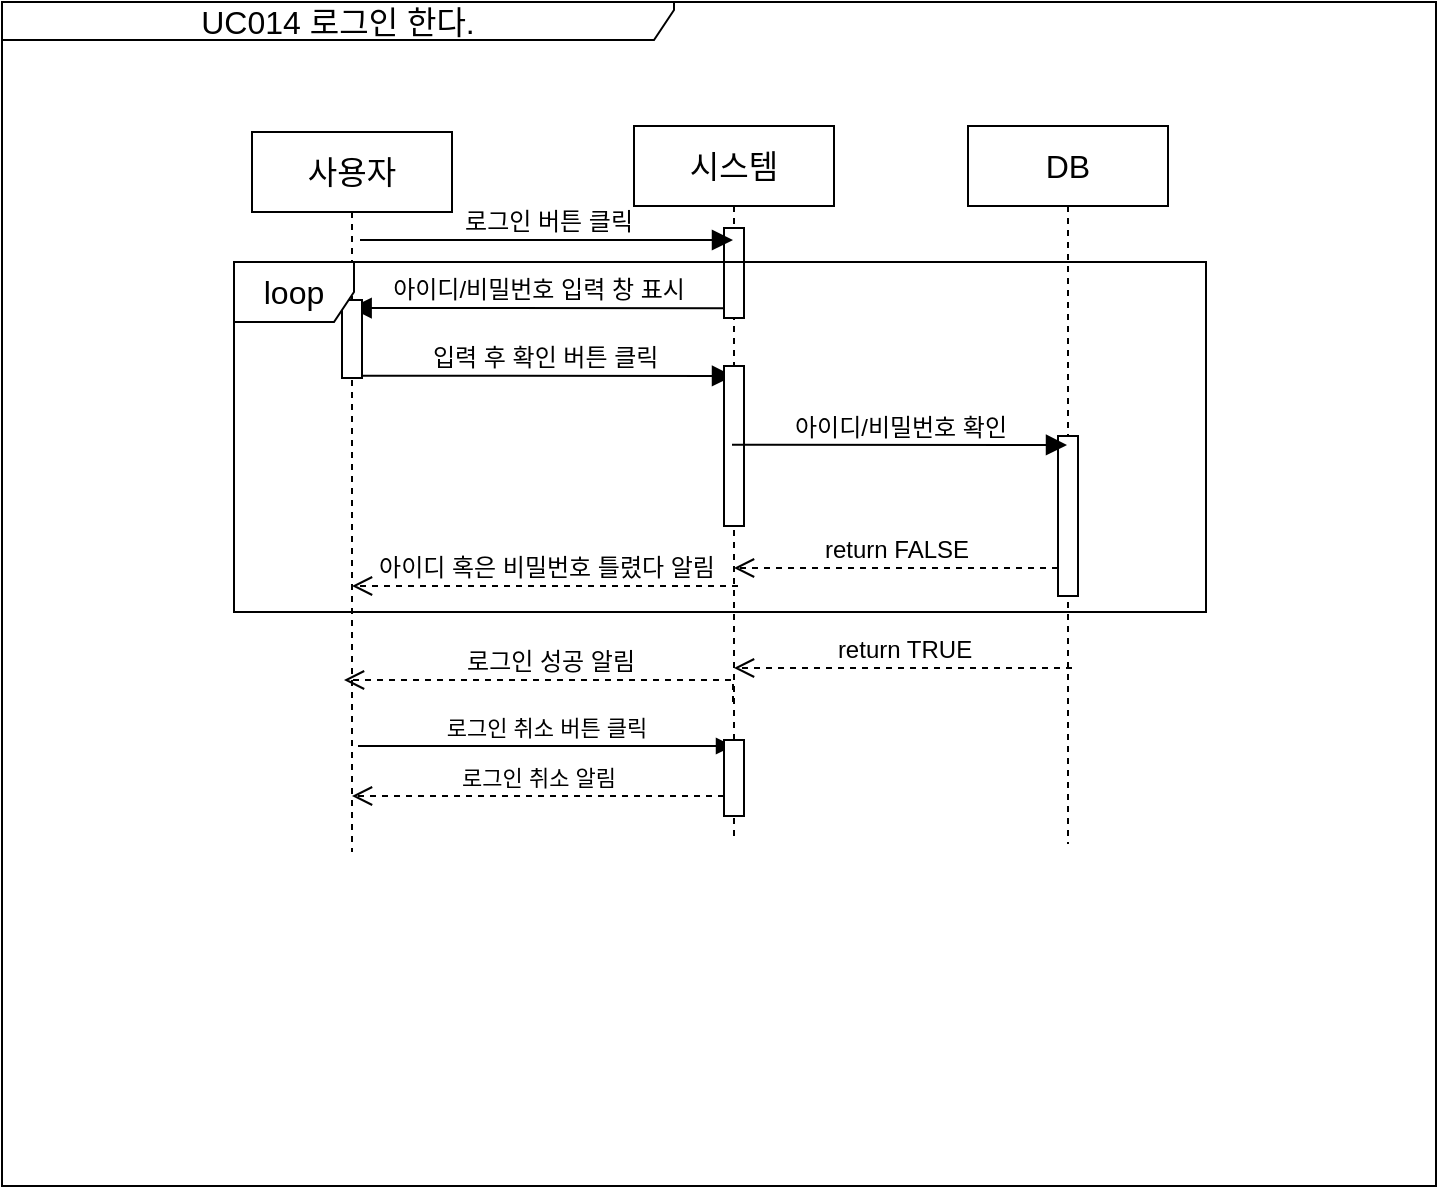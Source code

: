 <mxfile version="21.3.7" type="device">
  <diagram name="페이지-1" id="1ZYEjAXaOIrbMav5gU2F">
    <mxGraphModel dx="1636" dy="973" grid="0" gridSize="10" guides="1" tooltips="1" connect="1" arrows="1" fold="1" page="0" pageScale="1" pageWidth="827" pageHeight="1169" math="0" shadow="0">
      <root>
        <mxCell id="0" />
        <mxCell id="1" parent="0" />
        <mxCell id="3t_y-RV0TSokjo_L7L0G-1" value="사용자" style="shape=umlLifeline;perimeter=lifelinePerimeter;whiteSpace=wrap;html=1;container=1;dropTarget=0;collapsible=0;recursiveResize=0;outlineConnect=0;portConstraint=eastwest;newEdgeStyle={&quot;edgeStyle&quot;:&quot;elbowEdgeStyle&quot;,&quot;elbow&quot;:&quot;vertical&quot;,&quot;curved&quot;:0,&quot;rounded&quot;:0};fontSize=16;" parent="1" vertex="1">
          <mxGeometry x="-88" y="-57" width="100" height="360" as="geometry" />
        </mxCell>
        <mxCell id="3t_y-RV0TSokjo_L7L0G-2" value="시스템" style="shape=umlLifeline;perimeter=lifelinePerimeter;whiteSpace=wrap;html=1;container=1;dropTarget=0;collapsible=0;recursiveResize=0;outlineConnect=0;portConstraint=eastwest;newEdgeStyle={&quot;edgeStyle&quot;:&quot;elbowEdgeStyle&quot;,&quot;elbow&quot;:&quot;vertical&quot;,&quot;curved&quot;:0,&quot;rounded&quot;:0};fontSize=16;" parent="1" vertex="1">
          <mxGeometry x="103" y="-60" width="100" height="357" as="geometry" />
        </mxCell>
        <mxCell id="BMKQyzHCi9uy5LNqbn66-1" value="UC014 로그인 한다." style="shape=umlFrame;whiteSpace=wrap;html=1;pointerEvents=0;fontSize=16;width=336;height=19;" parent="1" vertex="1">
          <mxGeometry x="-213" y="-122" width="717" height="592" as="geometry" />
        </mxCell>
        <mxCell id="7sOp8VvWY2KY5_nVOXm8-1" value="DB" style="shape=umlLifeline;perimeter=lifelinePerimeter;whiteSpace=wrap;html=1;container=1;dropTarget=0;collapsible=0;recursiveResize=0;outlineConnect=0;portConstraint=eastwest;newEdgeStyle={&quot;edgeStyle&quot;:&quot;elbowEdgeStyle&quot;,&quot;elbow&quot;:&quot;vertical&quot;,&quot;curved&quot;:0,&quot;rounded&quot;:0};fontSize=16;" parent="1" vertex="1">
          <mxGeometry x="270" y="-60" width="100" height="359" as="geometry" />
        </mxCell>
        <mxCell id="7sOp8VvWY2KY5_nVOXm8-9" value="" style="html=1;points=[];perimeter=orthogonalPerimeter;outlineConnect=0;targetShapes=umlLifeline;portConstraint=eastwest;newEdgeStyle={&quot;edgeStyle&quot;:&quot;elbowEdgeStyle&quot;,&quot;elbow&quot;:&quot;vertical&quot;,&quot;curved&quot;:0,&quot;rounded&quot;:0};fontSize=16;" parent="7sOp8VvWY2KY5_nVOXm8-1" vertex="1">
          <mxGeometry x="45" y="155" width="10" height="80" as="geometry" />
        </mxCell>
        <mxCell id="7sOp8VvWY2KY5_nVOXm8-2" value="" style="html=1;points=[];perimeter=orthogonalPerimeter;outlineConnect=0;targetShapes=umlLifeline;portConstraint=eastwest;newEdgeStyle={&quot;edgeStyle&quot;:&quot;elbowEdgeStyle&quot;,&quot;elbow&quot;:&quot;vertical&quot;,&quot;curved&quot;:0,&quot;rounded&quot;:0};fontSize=16;" parent="1" vertex="1">
          <mxGeometry x="148" y="-9" width="10" height="45" as="geometry" />
        </mxCell>
        <mxCell id="7sOp8VvWY2KY5_nVOXm8-3" value="로그인 버튼 클릭" style="html=1;verticalAlign=bottom;endArrow=block;edgeStyle=elbowEdgeStyle;elbow=vertical;curved=0;rounded=0;fontSize=12;startSize=8;endSize=8;exitX=0.54;exitY=0.4;exitDx=0;exitDy=0;exitPerimeter=0;" parent="1" edge="1">
          <mxGeometry width="80" relative="1" as="geometry">
            <mxPoint x="-34" y="-3" as="sourcePoint" />
            <mxPoint x="152.5" y="-3.471" as="targetPoint" />
          </mxGeometry>
        </mxCell>
        <mxCell id="7sOp8VvWY2KY5_nVOXm8-4" value="아이디/비밀번호 입력 창 표시" style="html=1;verticalAlign=bottom;endArrow=block;edgeStyle=elbowEdgeStyle;elbow=vertical;curved=0;rounded=0;fontSize=12;startSize=8;endSize=8;" parent="1" edge="1">
          <mxGeometry width="80" relative="1" as="geometry">
            <mxPoint x="148" y="31.118" as="sourcePoint" />
            <mxPoint x="-38.676" y="31.118" as="targetPoint" />
          </mxGeometry>
        </mxCell>
        <mxCell id="7sOp8VvWY2KY5_nVOXm8-5" value="" style="html=1;points=[];perimeter=orthogonalPerimeter;outlineConnect=0;targetShapes=umlLifeline;portConstraint=eastwest;newEdgeStyle={&quot;edgeStyle&quot;:&quot;elbowEdgeStyle&quot;,&quot;elbow&quot;:&quot;vertical&quot;,&quot;curved&quot;:0,&quot;rounded&quot;:0};fontSize=16;" parent="1" vertex="1">
          <mxGeometry x="-43" y="27" width="10" height="39" as="geometry" />
        </mxCell>
        <mxCell id="7sOp8VvWY2KY5_nVOXm8-6" value="입력 후 확인 버튼 클릭&amp;nbsp;" style="html=1;verticalAlign=bottom;endArrow=block;edgeStyle=elbowEdgeStyle;elbow=vertical;curved=0;rounded=0;fontSize=12;startSize=8;endSize=8;" parent="1" target="3t_y-RV0TSokjo_L7L0G-2" edge="1">
          <mxGeometry width="80" relative="1" as="geometry">
            <mxPoint x="-33" y="64.82" as="sourcePoint" />
            <mxPoint x="47" y="64.82" as="targetPoint" />
          </mxGeometry>
        </mxCell>
        <mxCell id="7sOp8VvWY2KY5_nVOXm8-7" value="" style="html=1;points=[];perimeter=orthogonalPerimeter;outlineConnect=0;targetShapes=umlLifeline;portConstraint=eastwest;newEdgeStyle={&quot;edgeStyle&quot;:&quot;elbowEdgeStyle&quot;,&quot;elbow&quot;:&quot;vertical&quot;,&quot;curved&quot;:0,&quot;rounded&quot;:0};fontSize=16;" parent="1" vertex="1">
          <mxGeometry x="148" y="60" width="10" height="80" as="geometry" />
        </mxCell>
        <mxCell id="7sOp8VvWY2KY5_nVOXm8-8" value="아이디/비밀번호 확인" style="html=1;verticalAlign=bottom;endArrow=block;edgeStyle=elbowEdgeStyle;elbow=vertical;curved=0;rounded=0;fontSize=12;startSize=8;endSize=8;" parent="1" target="7sOp8VvWY2KY5_nVOXm8-1" edge="1">
          <mxGeometry width="80" relative="1" as="geometry">
            <mxPoint x="152" y="99.41" as="sourcePoint" />
            <mxPoint x="232" y="99.41" as="targetPoint" />
          </mxGeometry>
        </mxCell>
        <mxCell id="7sOp8VvWY2KY5_nVOXm8-11" value="return TRUE" style="html=1;verticalAlign=bottom;endArrow=open;dashed=1;endSize=8;edgeStyle=elbowEdgeStyle;elbow=vertical;curved=0;rounded=0;fontSize=12;" parent="1" target="3t_y-RV0TSokjo_L7L0G-2" edge="1">
          <mxGeometry relative="1" as="geometry">
            <mxPoint x="322" y="211" as="sourcePoint" />
            <mxPoint x="156" y="200" as="targetPoint" />
            <Array as="points" />
          </mxGeometry>
        </mxCell>
        <mxCell id="7sOp8VvWY2KY5_nVOXm8-13" value="loop" style="shape=umlFrame;whiteSpace=wrap;html=1;pointerEvents=0;fontSize=16;" parent="1" vertex="1">
          <mxGeometry x="-97" y="8" width="486" height="175" as="geometry" />
        </mxCell>
        <mxCell id="7sOp8VvWY2KY5_nVOXm8-14" value="return FALSE" style="html=1;verticalAlign=bottom;endArrow=open;dashed=1;endSize=8;edgeStyle=elbowEdgeStyle;elbow=vertical;curved=0;rounded=0;fontSize=12;" parent="1" source="7sOp8VvWY2KY5_nVOXm8-9" edge="1">
          <mxGeometry relative="1" as="geometry">
            <mxPoint x="181" y="87" as="sourcePoint" />
            <mxPoint x="153" y="161" as="targetPoint" />
            <Array as="points">
              <mxPoint x="319" y="161" />
            </Array>
          </mxGeometry>
        </mxCell>
        <mxCell id="7sOp8VvWY2KY5_nVOXm8-15" value="로그인 성공 알림" style="html=1;verticalAlign=bottom;endArrow=open;dashed=1;endSize=8;edgeStyle=elbowEdgeStyle;elbow=vertical;curved=0;rounded=0;fontSize=12;" parent="1" edge="1">
          <mxGeometry relative="1" as="geometry">
            <mxPoint x="152.5" y="228" as="sourcePoint" />
            <mxPoint x="-42" y="217" as="targetPoint" />
            <Array as="points">
              <mxPoint x="68" y="217" />
            </Array>
          </mxGeometry>
        </mxCell>
        <mxCell id="7sOp8VvWY2KY5_nVOXm8-17" value="아이디 혹은 비밀번호 틀렸다 알림" style="html=1;verticalAlign=bottom;endArrow=open;dashed=1;endSize=8;edgeStyle=elbowEdgeStyle;elbow=vertical;curved=0;rounded=0;fontSize=12;" parent="1" target="3t_y-RV0TSokjo_L7L0G-1" edge="1">
          <mxGeometry relative="1" as="geometry">
            <mxPoint x="155" y="170" as="sourcePoint" />
            <mxPoint x="75" y="170" as="targetPoint" />
          </mxGeometry>
        </mxCell>
        <mxCell id="Un5ZzFzQ4smaFUyI1WfV-2" value="로그인 취소 버튼 클릭" style="html=1;verticalAlign=bottom;endArrow=block;edgeStyle=elbowEdgeStyle;elbow=vertical;curved=0;rounded=0;" edge="1" parent="1" target="3t_y-RV0TSokjo_L7L0G-2">
          <mxGeometry width="80" relative="1" as="geometry">
            <mxPoint x="-35" y="250" as="sourcePoint" />
            <mxPoint x="45" y="250" as="targetPoint" />
            <Array as="points">
              <mxPoint x="-27" y="250" />
            </Array>
          </mxGeometry>
        </mxCell>
        <mxCell id="Un5ZzFzQ4smaFUyI1WfV-3" value="" style="html=1;points=[];perimeter=orthogonalPerimeter;outlineConnect=0;targetShapes=umlLifeline;portConstraint=eastwest;newEdgeStyle={&quot;edgeStyle&quot;:&quot;elbowEdgeStyle&quot;,&quot;elbow&quot;:&quot;vertical&quot;,&quot;curved&quot;:0,&quot;rounded&quot;:0};" vertex="1" parent="1">
          <mxGeometry x="148" y="247" width="10" height="38" as="geometry" />
        </mxCell>
        <mxCell id="Un5ZzFzQ4smaFUyI1WfV-4" value="로그인 취소 알림" style="html=1;verticalAlign=bottom;endArrow=open;dashed=1;endSize=8;edgeStyle=elbowEdgeStyle;elbow=vertical;curved=0;rounded=0;" edge="1" parent="1" source="Un5ZzFzQ4smaFUyI1WfV-3" target="3t_y-RV0TSokjo_L7L0G-1">
          <mxGeometry relative="1" as="geometry">
            <mxPoint x="190" y="187" as="sourcePoint" />
            <mxPoint x="110" y="187" as="targetPoint" />
            <Array as="points">
              <mxPoint x="133" y="275" />
            </Array>
          </mxGeometry>
        </mxCell>
      </root>
    </mxGraphModel>
  </diagram>
</mxfile>

